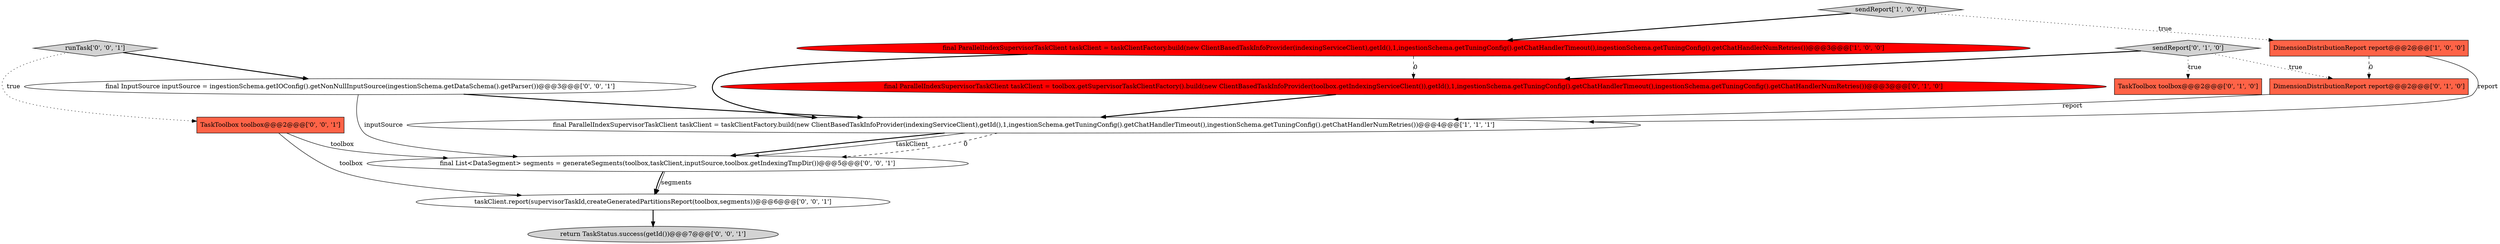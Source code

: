 digraph {
10 [style = filled, label = "return TaskStatus.success(getId())@@@7@@@['0', '0', '1']", fillcolor = lightgray, shape = ellipse image = "AAA0AAABBB3BBB"];
3 [style = filled, label = "final ParallelIndexSupervisorTaskClient taskClient = taskClientFactory.build(new ClientBasedTaskInfoProvider(indexingServiceClient),getId(),1,ingestionSchema.getTuningConfig().getChatHandlerTimeout(),ingestionSchema.getTuningConfig().getChatHandlerNumRetries())@@@3@@@['1', '0', '0']", fillcolor = red, shape = ellipse image = "AAA1AAABBB1BBB"];
6 [style = filled, label = "final ParallelIndexSupervisorTaskClient taskClient = toolbox.getSupervisorTaskClientFactory().build(new ClientBasedTaskInfoProvider(toolbox.getIndexingServiceClient()),getId(),1,ingestionSchema.getTuningConfig().getChatHandlerTimeout(),ingestionSchema.getTuningConfig().getChatHandlerNumRetries())@@@3@@@['0', '1', '0']", fillcolor = red, shape = ellipse image = "AAA1AAABBB2BBB"];
9 [style = filled, label = "final List<DataSegment> segments = generateSegments(toolbox,taskClient,inputSource,toolbox.getIndexingTmpDir())@@@5@@@['0', '0', '1']", fillcolor = white, shape = ellipse image = "AAA0AAABBB3BBB"];
13 [style = filled, label = "final InputSource inputSource = ingestionSchema.getIOConfig().getNonNullInputSource(ingestionSchema.getDataSchema().getParser())@@@3@@@['0', '0', '1']", fillcolor = white, shape = ellipse image = "AAA0AAABBB3BBB"];
4 [style = filled, label = "TaskToolbox toolbox@@@2@@@['0', '1', '0']", fillcolor = tomato, shape = box image = "AAA0AAABBB2BBB"];
5 [style = filled, label = "DimensionDistributionReport report@@@2@@@['0', '1', '0']", fillcolor = tomato, shape = box image = "AAA1AAABBB2BBB"];
2 [style = filled, label = "DimensionDistributionReport report@@@2@@@['1', '0', '0']", fillcolor = tomato, shape = box image = "AAA1AAABBB1BBB"];
1 [style = filled, label = "sendReport['1', '0', '0']", fillcolor = lightgray, shape = diamond image = "AAA0AAABBB1BBB"];
7 [style = filled, label = "sendReport['0', '1', '0']", fillcolor = lightgray, shape = diamond image = "AAA0AAABBB2BBB"];
0 [style = filled, label = "final ParallelIndexSupervisorTaskClient taskClient = taskClientFactory.build(new ClientBasedTaskInfoProvider(indexingServiceClient),getId(),1,ingestionSchema.getTuningConfig().getChatHandlerTimeout(),ingestionSchema.getTuningConfig().getChatHandlerNumRetries())@@@4@@@['1', '1', '1']", fillcolor = white, shape = ellipse image = "AAA0AAABBB1BBB"];
11 [style = filled, label = "TaskToolbox toolbox@@@2@@@['0', '0', '1']", fillcolor = tomato, shape = box image = "AAA0AAABBB3BBB"];
12 [style = filled, label = "runTask['0', '0', '1']", fillcolor = lightgray, shape = diamond image = "AAA0AAABBB3BBB"];
8 [style = filled, label = "taskClient.report(supervisorTaskId,createGeneratedPartitionsReport(toolbox,segments))@@@6@@@['0', '0', '1']", fillcolor = white, shape = ellipse image = "AAA0AAABBB3BBB"];
8->10 [style = bold, label=""];
0->9 [style = bold, label=""];
3->6 [style = dashed, label="0"];
13->9 [style = solid, label="inputSource"];
9->8 [style = solid, label="segments"];
1->3 [style = bold, label=""];
2->0 [style = solid, label="report"];
6->0 [style = bold, label=""];
11->9 [style = solid, label="toolbox"];
9->8 [style = bold, label=""];
3->0 [style = bold, label=""];
0->9 [style = solid, label="taskClient"];
7->5 [style = dotted, label="true"];
12->11 [style = dotted, label="true"];
12->13 [style = bold, label=""];
2->5 [style = dashed, label="0"];
7->6 [style = bold, label=""];
7->4 [style = dotted, label="true"];
11->8 [style = solid, label="toolbox"];
0->9 [style = dashed, label="0"];
1->2 [style = dotted, label="true"];
5->0 [style = solid, label="report"];
13->0 [style = bold, label=""];
}
